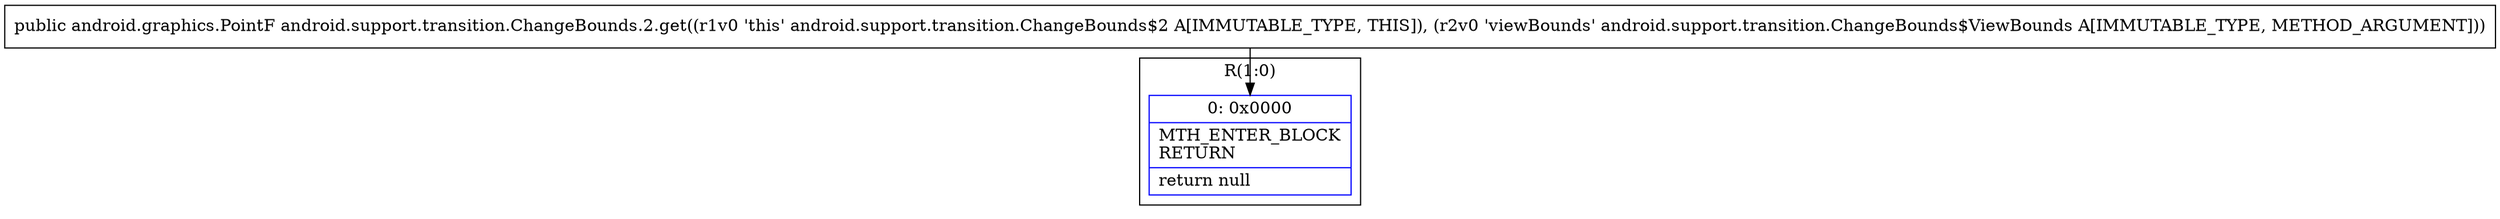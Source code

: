 digraph "CFG forandroid.support.transition.ChangeBounds.2.get(Landroid\/support\/transition\/ChangeBounds$ViewBounds;)Landroid\/graphics\/PointF;" {
subgraph cluster_Region_1239332591 {
label = "R(1:0)";
node [shape=record,color=blue];
Node_0 [shape=record,label="{0\:\ 0x0000|MTH_ENTER_BLOCK\lRETURN\l|return null\l}"];
}
MethodNode[shape=record,label="{public android.graphics.PointF android.support.transition.ChangeBounds.2.get((r1v0 'this' android.support.transition.ChangeBounds$2 A[IMMUTABLE_TYPE, THIS]), (r2v0 'viewBounds' android.support.transition.ChangeBounds$ViewBounds A[IMMUTABLE_TYPE, METHOD_ARGUMENT])) }"];
MethodNode -> Node_0;
}

